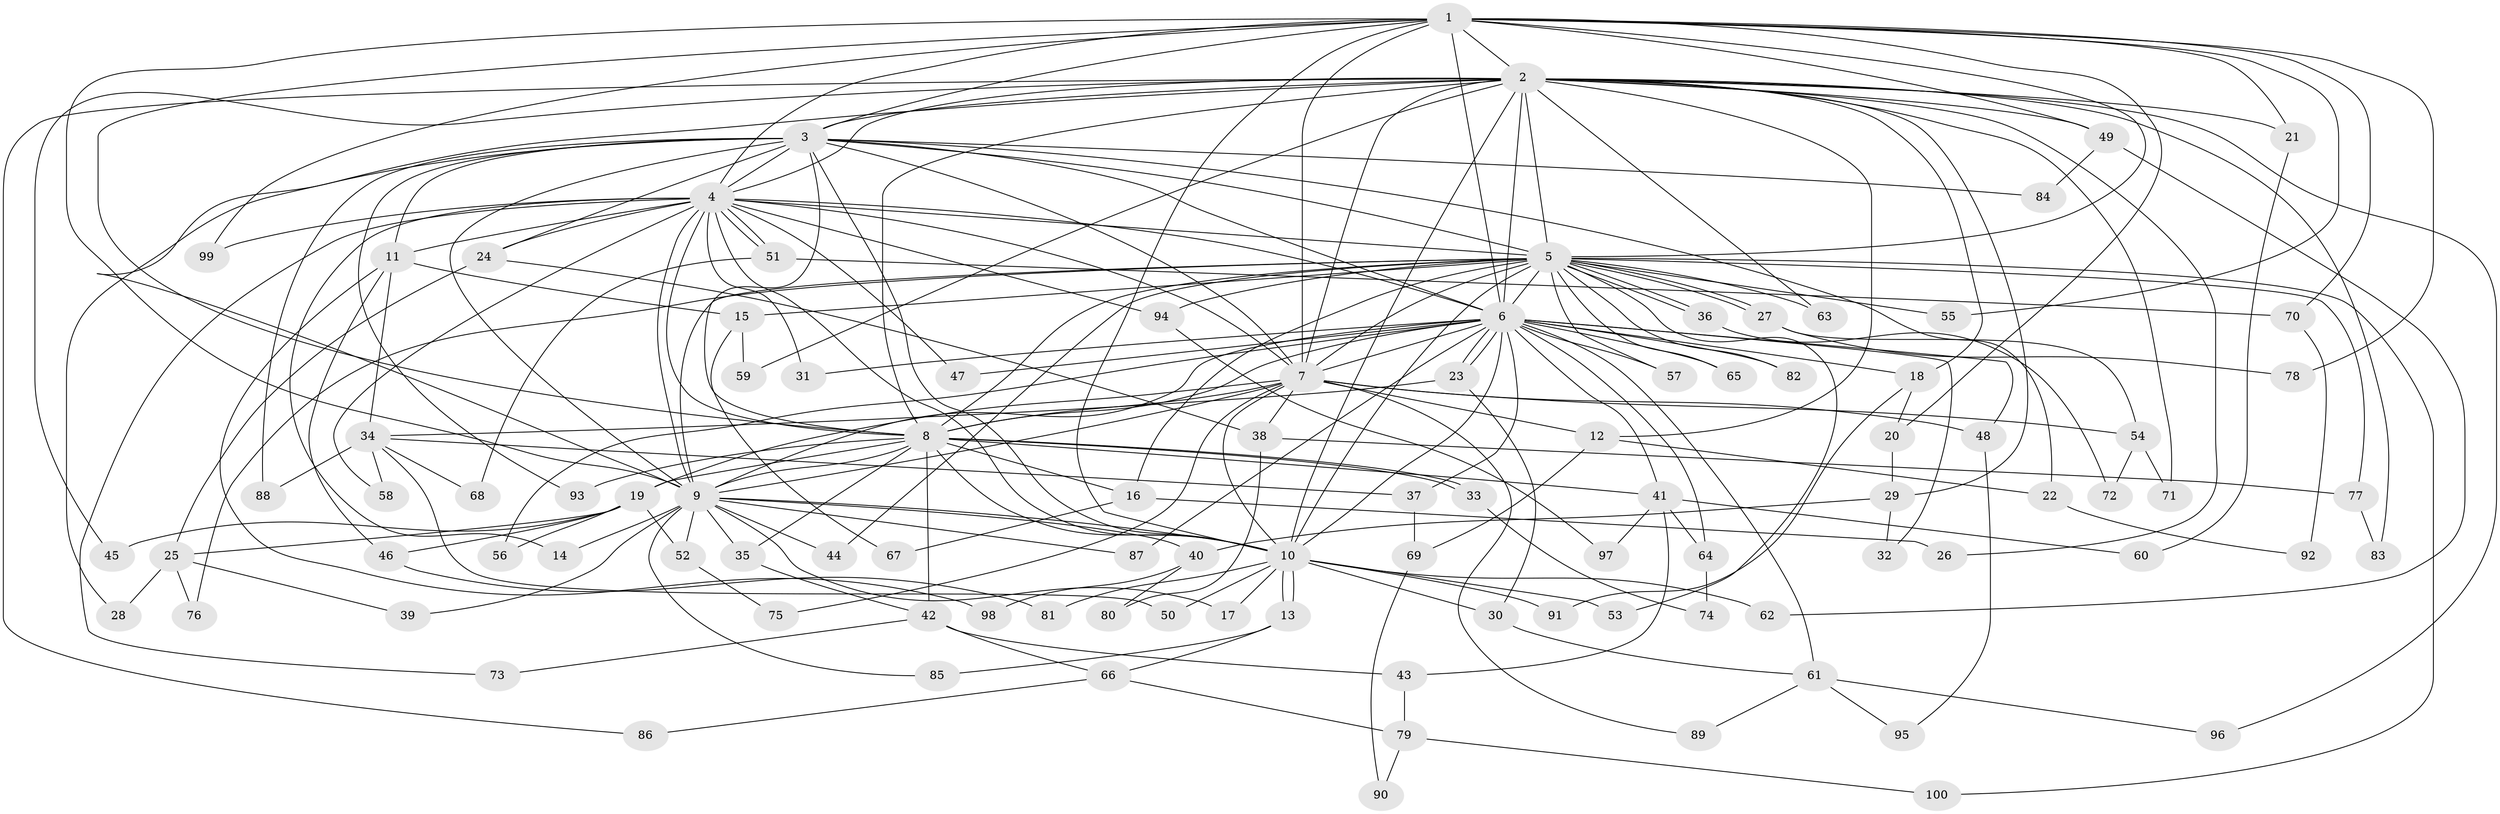 // Generated by graph-tools (version 1.1) at 2025/01/03/09/25 03:01:32]
// undirected, 100 vertices, 225 edges
graph export_dot {
graph [start="1"]
  node [color=gray90,style=filled];
  1;
  2;
  3;
  4;
  5;
  6;
  7;
  8;
  9;
  10;
  11;
  12;
  13;
  14;
  15;
  16;
  17;
  18;
  19;
  20;
  21;
  22;
  23;
  24;
  25;
  26;
  27;
  28;
  29;
  30;
  31;
  32;
  33;
  34;
  35;
  36;
  37;
  38;
  39;
  40;
  41;
  42;
  43;
  44;
  45;
  46;
  47;
  48;
  49;
  50;
  51;
  52;
  53;
  54;
  55;
  56;
  57;
  58;
  59;
  60;
  61;
  62;
  63;
  64;
  65;
  66;
  67;
  68;
  69;
  70;
  71;
  72;
  73;
  74;
  75;
  76;
  77;
  78;
  79;
  80;
  81;
  82;
  83;
  84;
  85;
  86;
  87;
  88;
  89;
  90;
  91;
  92;
  93;
  94;
  95;
  96;
  97;
  98;
  99;
  100;
  1 -- 2;
  1 -- 3;
  1 -- 4;
  1 -- 5;
  1 -- 6;
  1 -- 7;
  1 -- 8;
  1 -- 9;
  1 -- 10;
  1 -- 20;
  1 -- 21;
  1 -- 49;
  1 -- 55;
  1 -- 70;
  1 -- 78;
  1 -- 99;
  2 -- 3;
  2 -- 4;
  2 -- 5;
  2 -- 6;
  2 -- 7;
  2 -- 8;
  2 -- 9;
  2 -- 10;
  2 -- 12;
  2 -- 18;
  2 -- 21;
  2 -- 26;
  2 -- 29;
  2 -- 45;
  2 -- 49;
  2 -- 59;
  2 -- 63;
  2 -- 71;
  2 -- 83;
  2 -- 86;
  2 -- 96;
  3 -- 4;
  3 -- 5;
  3 -- 6;
  3 -- 7;
  3 -- 8;
  3 -- 9;
  3 -- 10;
  3 -- 11;
  3 -- 22;
  3 -- 24;
  3 -- 28;
  3 -- 84;
  3 -- 88;
  3 -- 93;
  4 -- 5;
  4 -- 6;
  4 -- 7;
  4 -- 8;
  4 -- 9;
  4 -- 10;
  4 -- 11;
  4 -- 14;
  4 -- 24;
  4 -- 31;
  4 -- 47;
  4 -- 51;
  4 -- 51;
  4 -- 58;
  4 -- 73;
  4 -- 94;
  4 -- 99;
  5 -- 6;
  5 -- 7;
  5 -- 8;
  5 -- 9;
  5 -- 10;
  5 -- 15;
  5 -- 16;
  5 -- 27;
  5 -- 27;
  5 -- 36;
  5 -- 36;
  5 -- 44;
  5 -- 53;
  5 -- 55;
  5 -- 57;
  5 -- 63;
  5 -- 65;
  5 -- 76;
  5 -- 77;
  5 -- 82;
  5 -- 94;
  5 -- 100;
  6 -- 7;
  6 -- 8;
  6 -- 9;
  6 -- 10;
  6 -- 18;
  6 -- 23;
  6 -- 23;
  6 -- 31;
  6 -- 32;
  6 -- 37;
  6 -- 41;
  6 -- 47;
  6 -- 48;
  6 -- 56;
  6 -- 57;
  6 -- 61;
  6 -- 64;
  6 -- 65;
  6 -- 82;
  6 -- 87;
  7 -- 8;
  7 -- 9;
  7 -- 10;
  7 -- 12;
  7 -- 19;
  7 -- 38;
  7 -- 48;
  7 -- 54;
  7 -- 75;
  7 -- 89;
  8 -- 9;
  8 -- 10;
  8 -- 16;
  8 -- 19;
  8 -- 33;
  8 -- 33;
  8 -- 35;
  8 -- 41;
  8 -- 42;
  8 -- 93;
  9 -- 10;
  9 -- 14;
  9 -- 17;
  9 -- 35;
  9 -- 39;
  9 -- 40;
  9 -- 44;
  9 -- 52;
  9 -- 85;
  9 -- 87;
  10 -- 13;
  10 -- 13;
  10 -- 17;
  10 -- 30;
  10 -- 50;
  10 -- 53;
  10 -- 62;
  10 -- 81;
  10 -- 91;
  11 -- 15;
  11 -- 34;
  11 -- 46;
  11 -- 98;
  12 -- 22;
  12 -- 69;
  13 -- 66;
  13 -- 85;
  15 -- 59;
  15 -- 67;
  16 -- 26;
  16 -- 67;
  18 -- 20;
  18 -- 91;
  19 -- 25;
  19 -- 45;
  19 -- 46;
  19 -- 52;
  19 -- 56;
  20 -- 29;
  21 -- 60;
  22 -- 92;
  23 -- 30;
  23 -- 34;
  24 -- 25;
  24 -- 38;
  25 -- 28;
  25 -- 39;
  25 -- 76;
  27 -- 54;
  27 -- 78;
  29 -- 32;
  29 -- 40;
  30 -- 61;
  33 -- 74;
  34 -- 37;
  34 -- 50;
  34 -- 58;
  34 -- 68;
  34 -- 88;
  35 -- 42;
  36 -- 72;
  37 -- 69;
  38 -- 77;
  38 -- 80;
  40 -- 80;
  40 -- 98;
  41 -- 43;
  41 -- 60;
  41 -- 64;
  41 -- 97;
  42 -- 43;
  42 -- 66;
  42 -- 73;
  43 -- 79;
  46 -- 81;
  48 -- 95;
  49 -- 62;
  49 -- 84;
  51 -- 68;
  51 -- 70;
  52 -- 75;
  54 -- 71;
  54 -- 72;
  61 -- 89;
  61 -- 95;
  61 -- 96;
  64 -- 74;
  66 -- 79;
  66 -- 86;
  69 -- 90;
  70 -- 92;
  77 -- 83;
  79 -- 90;
  79 -- 100;
  94 -- 97;
}
